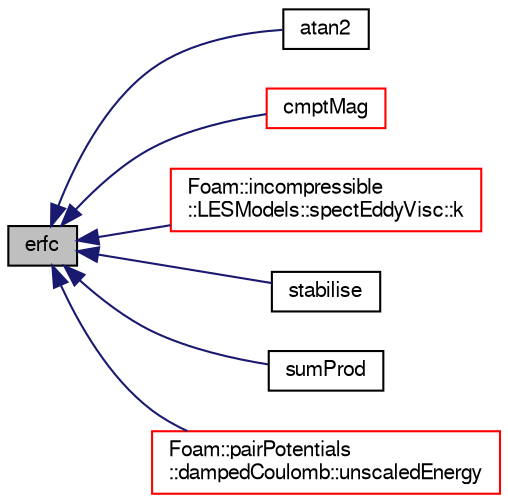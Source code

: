 digraph "erfc"
{
  bgcolor="transparent";
  edge [fontname="FreeSans",fontsize="10",labelfontname="FreeSans",labelfontsize="10"];
  node [fontname="FreeSans",fontsize="10",shape=record];
  rankdir="LR";
  Node39149 [label="erfc",height=0.2,width=0.4,color="black", fillcolor="grey75", style="filled", fontcolor="black"];
  Node39149 -> Node39150 [dir="back",color="midnightblue",fontsize="10",style="solid",fontname="FreeSans"];
  Node39150 [label="atan2",height=0.2,width=0.4,color="black",URL="$a21124.html#a9d45ac659e1f4191f75f0fe34ad7f596"];
  Node39149 -> Node39151 [dir="back",color="midnightblue",fontsize="10",style="solid",fontname="FreeSans"];
  Node39151 [label="cmptMag",height=0.2,width=0.4,color="red",URL="$a12539.html#a9180528922650a6b9a3b302e27e621b9"];
  Node39149 -> Node39206 [dir="back",color="midnightblue",fontsize="10",style="solid",fontname="FreeSans"];
  Node39206 [label="Foam::incompressible\l::LESModels::spectEddyVisc::k",height=0.2,width=0.4,color="red",URL="$a30918.html#a2e01d66cd4db498fd5e869ea66925978",tooltip="Return SGS kinetic energy. "];
  Node39149 -> Node39208 [dir="back",color="midnightblue",fontsize="10",style="solid",fontname="FreeSans"];
  Node39208 [label="stabilise",height=0.2,width=0.4,color="black",URL="$a21124.html#a0f54b8f830b5ec7eb36ed5ccda6d7b1e"];
  Node39149 -> Node39209 [dir="back",color="midnightblue",fontsize="10",style="solid",fontname="FreeSans"];
  Node39209 [label="sumProd",height=0.2,width=0.4,color="black",URL="$a21124.html#a5b480f6156c25bef4de87d86094e87ea"];
  Node39149 -> Node39210 [dir="back",color="midnightblue",fontsize="10",style="solid",fontname="FreeSans"];
  Node39210 [label="Foam::pairPotentials\l::dampedCoulomb::unscaledEnergy",height=0.2,width=0.4,color="red",URL="$a24454.html#a83578b87f1b5c24f33e63b3327599dff"];
}
